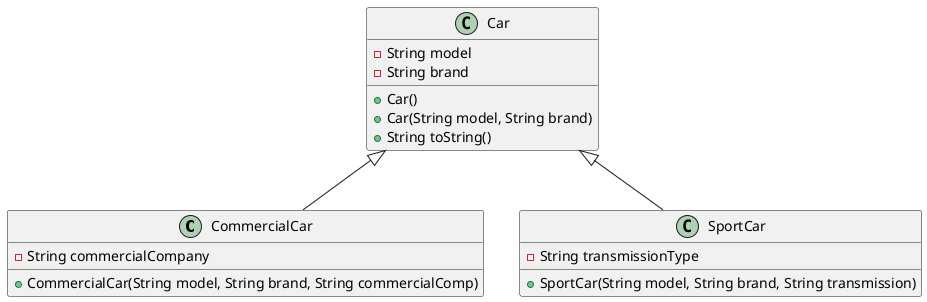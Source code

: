 @startuml

class CommercialCar {
	-String commercialCompany
	+CommercialCar(String model, String brand, String commercialComp)
}
class Car {
	-String model
	-String brand
	+Car()
	+Car(String model, String brand)
	+String toString()
}

class SportCar {
	-String transmissionType
	+SportCar(String model, String brand, String transmission)
}
class Car {
}
Car <|-- SportCar
Car <|-- CommercialCar

@enduml
